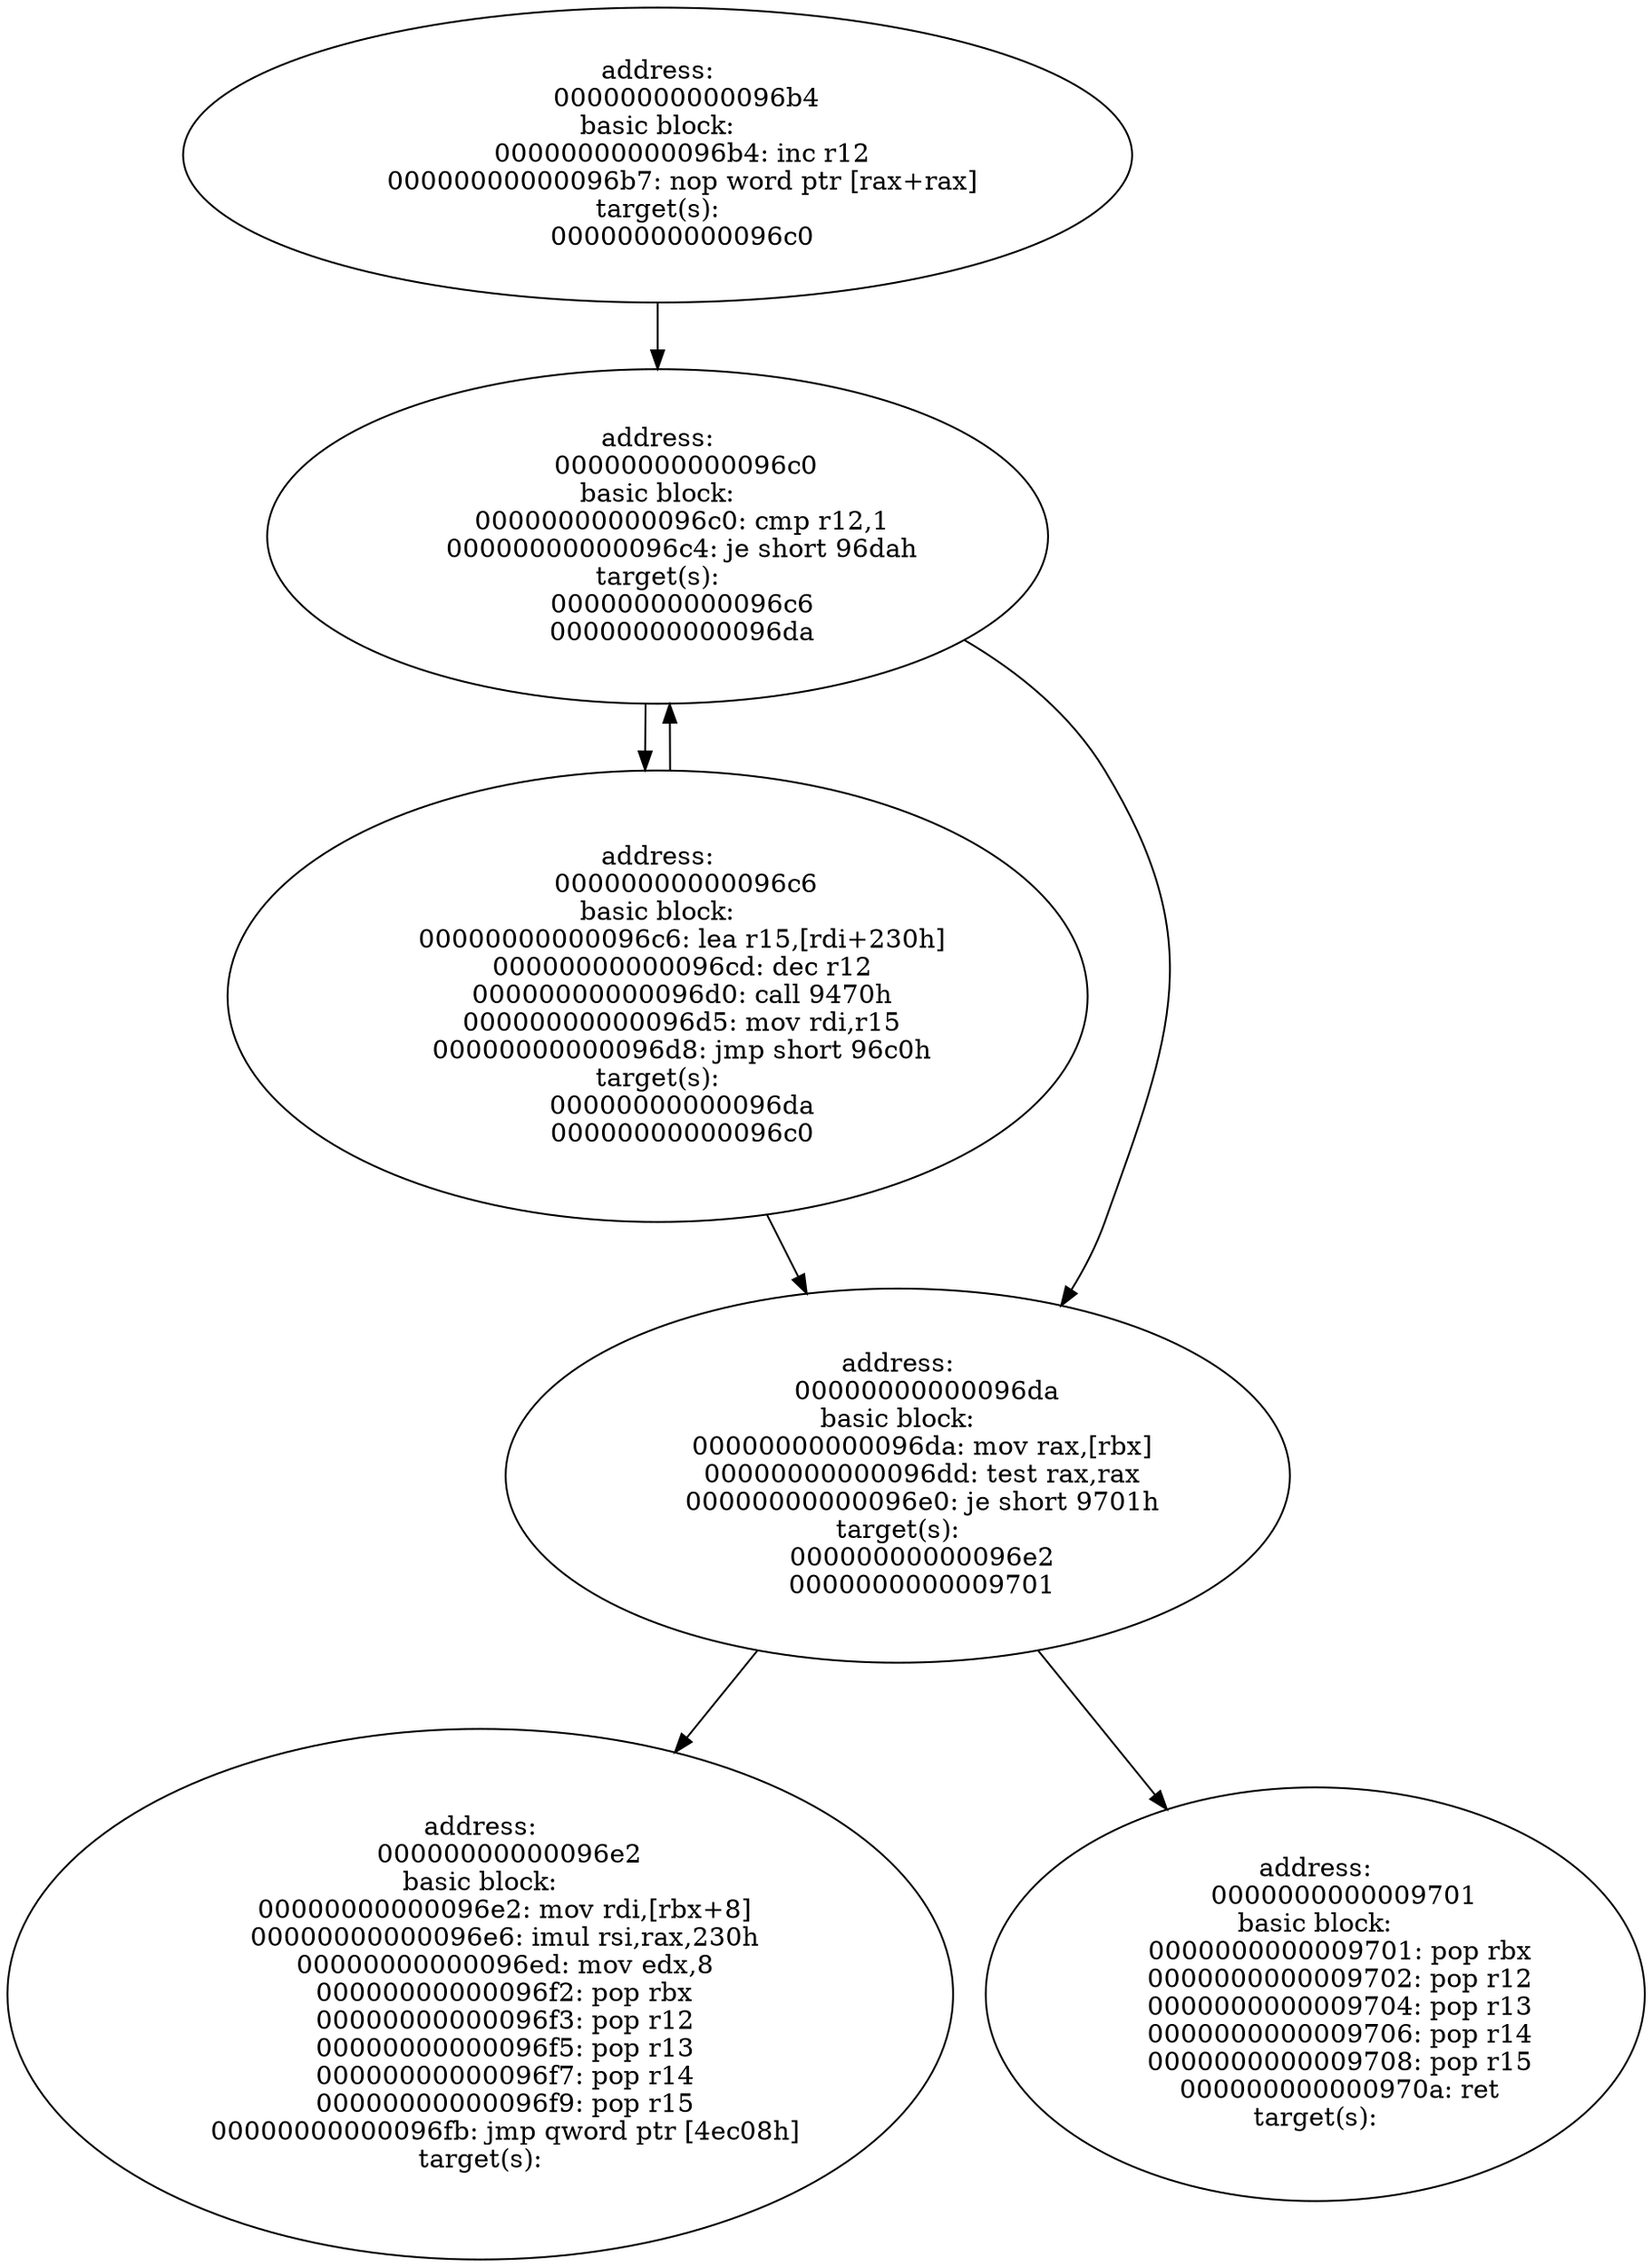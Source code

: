 digraph control_flow {
    N0x96b4[label="address:\n       00000000000096b4\nbasic block:\n      00000000000096b4: inc r12\n      00000000000096b7: nop word ptr [rax+rax]\ntarget(s):\n      00000000000096c0\n"];
    N0x96c0[label="address:\n       00000000000096c0\nbasic block:\n      00000000000096c0: cmp r12,1\n      00000000000096c4: je short 96dah\ntarget(s):\n      00000000000096c6\n      00000000000096da\n"];
    N0x96c6[label="address:\n       00000000000096c6\nbasic block:\n      00000000000096c6: lea r15,[rdi+230h]\n      00000000000096cd: dec r12\n      00000000000096d0: call 9470h\n      00000000000096d5: mov rdi,r15\n      00000000000096d8: jmp short 96c0h\ntarget(s):\n      00000000000096da\n      00000000000096c0\n"];
    N0x96da[label="address:\n       00000000000096da\nbasic block:\n      00000000000096da: mov rax,[rbx]\n      00000000000096dd: test rax,rax\n      00000000000096e0: je short 9701h\ntarget(s):\n      00000000000096e2\n      0000000000009701\n"];
    N0x96e2[label="address:\n       00000000000096e2\nbasic block:\n      00000000000096e2: mov rdi,[rbx+8]\n      00000000000096e6: imul rsi,rax,230h\n      00000000000096ed: mov edx,8\n      00000000000096f2: pop rbx\n      00000000000096f3: pop r12\n      00000000000096f5: pop r13\n      00000000000096f7: pop r14\n      00000000000096f9: pop r15\n      00000000000096fb: jmp qword ptr [4ec08h]\ntarget(s):\n"];
    N0x9701[label="address:\n       0000000000009701\nbasic block:\n      0000000000009701: pop rbx\n      0000000000009702: pop r12\n      0000000000009704: pop r13\n      0000000000009706: pop r14\n      0000000000009708: pop r15\n      000000000000970a: ret\ntarget(s):\n"];
    N0x96b4 -> N0x96c0[label=""];
    N0x96c0 -> N0x96c6[label=""];
    N0x96c0 -> N0x96da[label=""];
    N0x96c6 -> N0x96da[label=""];
    N0x96c6 -> N0x96c0[label=""];
    N0x96da -> N0x96e2[label=""];
    N0x96da -> N0x9701[label=""];
}
